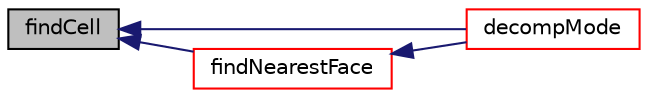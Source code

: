 digraph "findCell"
{
  bgcolor="transparent";
  edge [fontname="Helvetica",fontsize="10",labelfontname="Helvetica",labelfontsize="10"];
  node [fontname="Helvetica",fontsize="10",shape=record];
  rankdir="LR";
  Node1 [label="findCell",height=0.2,width=0.4,color="black", fillcolor="grey75", style="filled", fontcolor="black"];
  Node1 -> Node2 [dir="back",color="midnightblue",fontsize="10",style="solid",fontname="Helvetica"];
  Node2 [label="decompMode",height=0.2,width=0.4,color="red",URL="$a01511.html#a63aa0b93741511f46add7b1381bf7def"];
  Node1 -> Node3 [dir="back",color="midnightblue",fontsize="10",style="solid",fontname="Helvetica"];
  Node3 [label="findNearestFace",height=0.2,width=0.4,color="red",URL="$a01511.html#ab5cb8b33a5992a39138bb1fcf702c63c"];
  Node3 -> Node2 [dir="back",color="midnightblue",fontsize="10",style="solid",fontname="Helvetica"];
}
